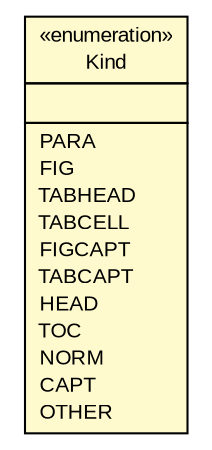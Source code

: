 #!/usr/local/bin/dot
#
# Class diagram 
# Generated by UMLGraph version R5_6_6-6-g3bdff0 (http://www.umlgraph.org/)
#

digraph G {
	edge [fontname="arial",fontsize=10,labelfontname="arial",labelfontsize=10];
	node [fontname="arial",fontsize=10,shape=plaintext];
	nodesep=0.25;
	ranksep=0.5;
	// org.tanjakostic.jcleancim.docgen.writer.ExistingStyle.Kind
	c115980 [label=<<table title="org.tanjakostic.jcleancim.docgen.writer.ExistingStyle.Kind" border="0" cellborder="1" cellspacing="0" cellpadding="2" port="p" bgcolor="lemonChiffon" href="./ExistingStyle.Kind.html">
		<tr><td><table border="0" cellspacing="0" cellpadding="1">
<tr><td align="center" balign="center"> &#171;enumeration&#187; </td></tr>
<tr><td align="center" balign="center"> Kind </td></tr>
		</table></td></tr>
		<tr><td><table border="0" cellspacing="0" cellpadding="1">
<tr><td align="left" balign="left">  </td></tr>
		</table></td></tr>
		<tr><td><table border="0" cellspacing="0" cellpadding="1">
<tr><td align="left" balign="left"> PARA </td></tr>
<tr><td align="left" balign="left"> FIG </td></tr>
<tr><td align="left" balign="left"> TABHEAD </td></tr>
<tr><td align="left" balign="left"> TABCELL </td></tr>
<tr><td align="left" balign="left"> FIGCAPT </td></tr>
<tr><td align="left" balign="left"> TABCAPT </td></tr>
<tr><td align="left" balign="left"> HEAD </td></tr>
<tr><td align="left" balign="left"> TOC </td></tr>
<tr><td align="left" balign="left"> NORM </td></tr>
<tr><td align="left" balign="left"> CAPT </td></tr>
<tr><td align="left" balign="left"> OTHER </td></tr>
		</table></td></tr>
		</table>>, URL="./ExistingStyle.Kind.html", fontname="arial", fontcolor="black", fontsize=10.0];
}

